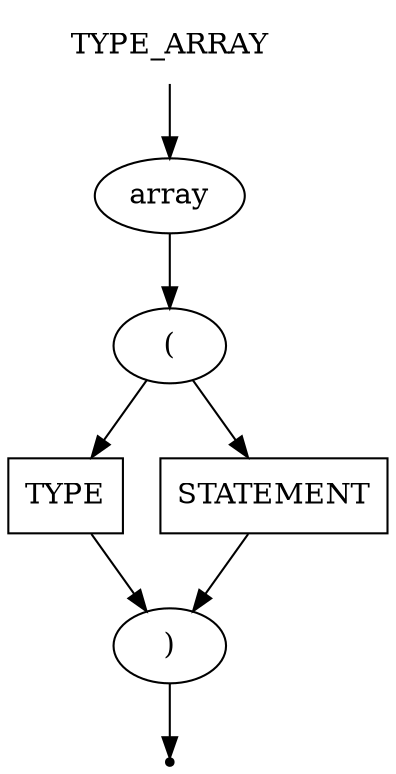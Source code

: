 digraph TYPE_ARRAY{
    start [label=TYPE_ARRAY shape=plaintext]
    array [label=array shape=oval]
    open [label="(" shape=oval]
    type [label=TYPE shape=box]
    statement [label=STATEMENT shape=box]
    close [label=")" shape=oval]
    end [label="" shape=point]

    start -> array
    array -> open
    open -> type
    open -> statement
    type -> close
    statement -> close
    close -> end
}
